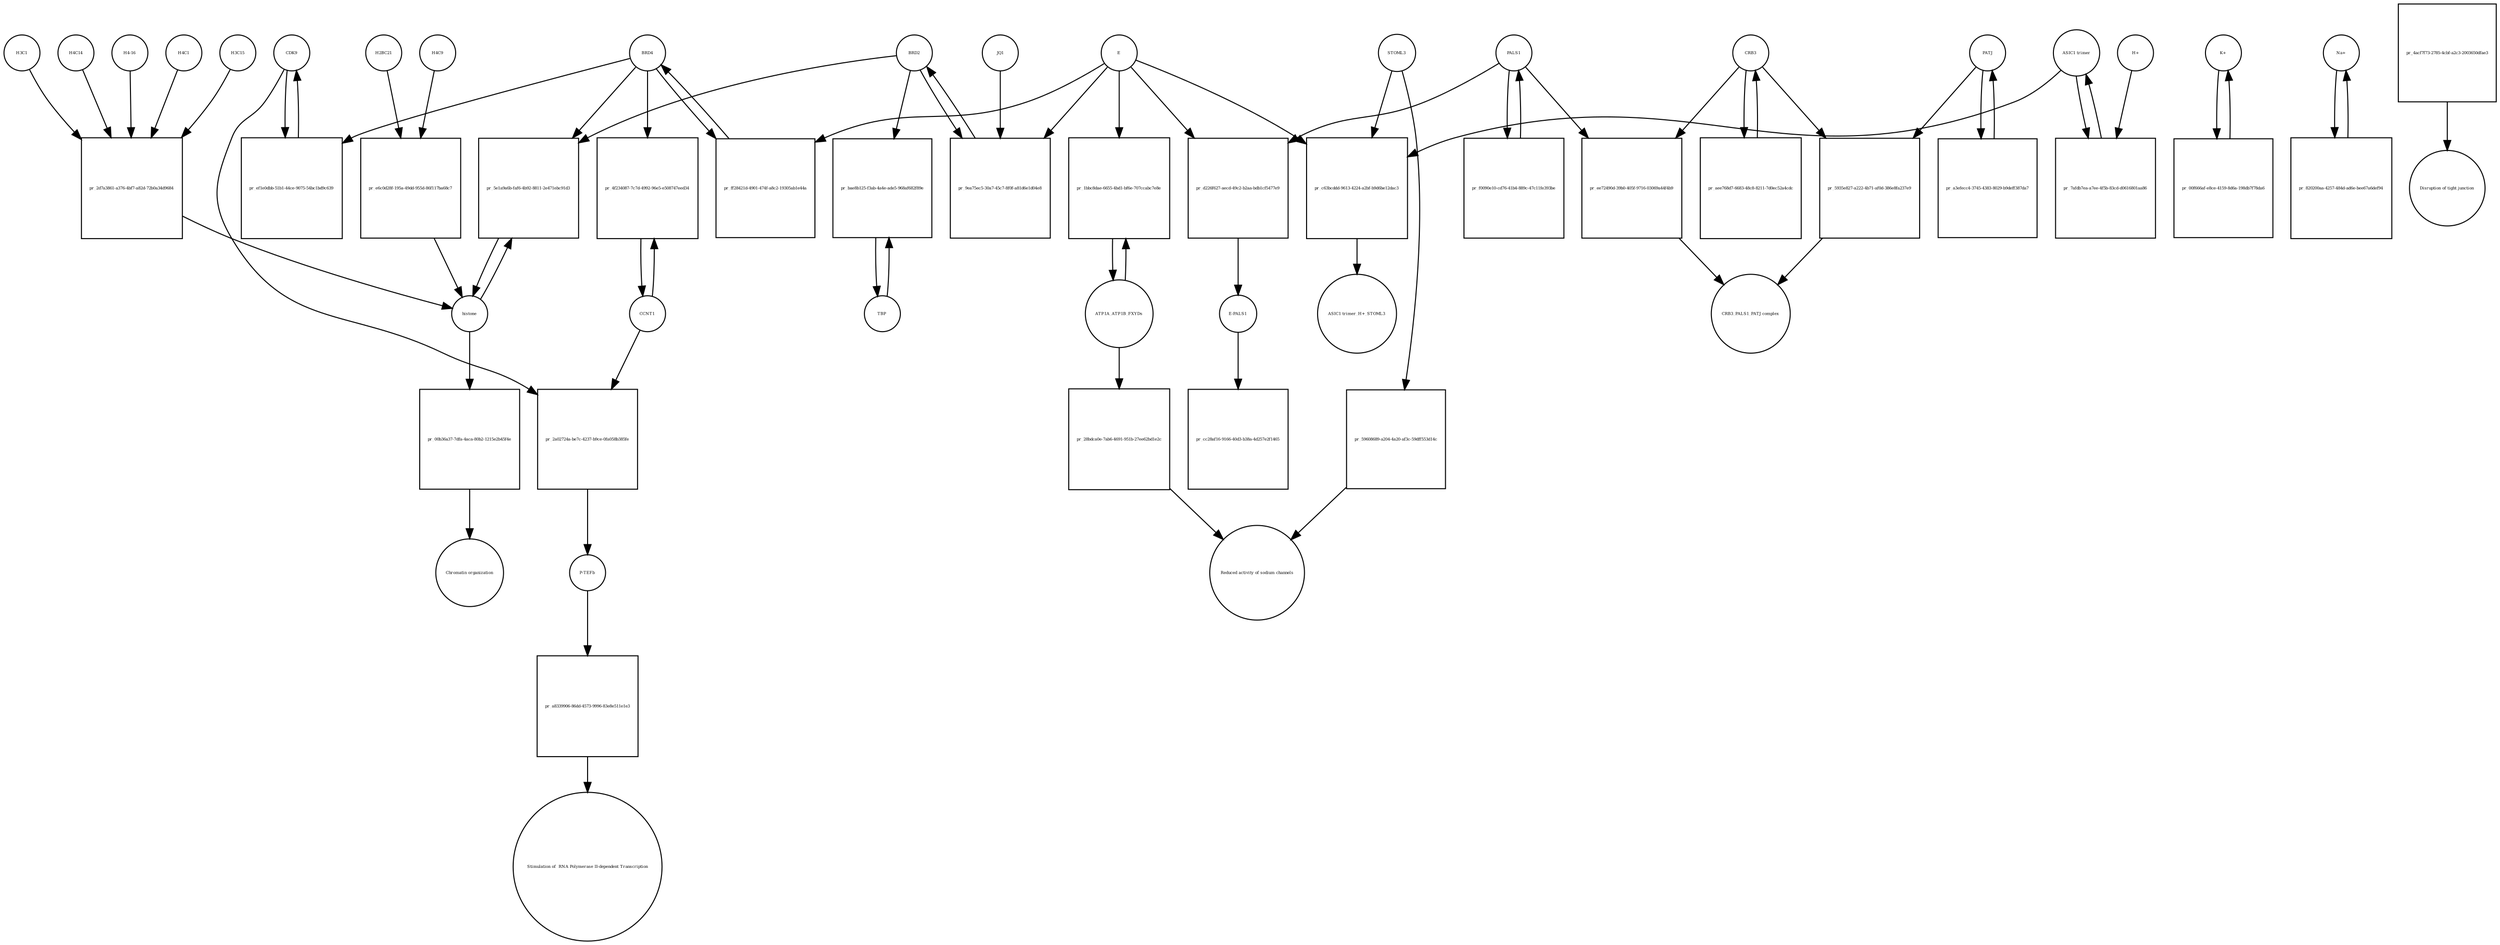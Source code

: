 strict digraph  {
CDK9 [annotation="", bipartite=0, cls=macromolecule, fontsize=4, label=CDK9, shape=circle];
"pr_ef1e0dbb-51b1-44ce-9075-54bc1bd9c639" [annotation="", bipartite=1, cls=process, fontsize=4, label="pr_ef1e0dbb-51b1-44ce-9075-54bc1bd9c639", shape=square];
BRD4 [annotation="", bipartite=0, cls=macromolecule, fontsize=4, label=BRD4, shape=circle];
CCNT1 [annotation="", bipartite=0, cls=macromolecule, fontsize=4, label=CCNT1, shape=circle];
"pr_4f234087-7c7d-4992-96e5-e508747eed34" [annotation="", bipartite=1, cls=process, fontsize=4, label="pr_4f234087-7c7d-4992-96e5-e508747eed34", shape=square];
histone [annotation="", bipartite=0, cls=complex, fontsize=4, label=histone, shape=circle];
"pr_5e1a9a6b-faf6-4b92-8811-2e471ebc91d3" [annotation="", bipartite=1, cls=process, fontsize=4, label="pr_5e1a9a6b-faf6-4b92-8811-2e471ebc91d3", shape=square];
BRD2 [annotation="", bipartite=0, cls=macromolecule, fontsize=4, label=BRD2, shape=circle];
"pr_ff28421d-4901-474f-a8c2-19305ab1e44a" [annotation="", bipartite=1, cls=process, fontsize=4, label="pr_ff28421d-4901-474f-a8c2-19305ab1e44a", shape=square];
E [annotation=urn_miriam_ncbiprotein_BCD58755, bipartite=0, cls=macromolecule, fontsize=4, label=E, shape=circle];
H4C14 [annotation="", bipartite=0, cls=macromolecule, fontsize=4, label=H4C14, shape=circle];
"pr_2d7a3861-a376-4bf7-a82d-72b0a34d9684" [annotation="", bipartite=1, cls=process, fontsize=4, label="pr_2d7a3861-a376-4bf7-a82d-72b0a34d9684", shape=square];
"H4-16" [annotation="", bipartite=0, cls=macromolecule, fontsize=4, label="H4-16", shape=circle];
H4C1 [annotation="", bipartite=0, cls=macromolecule, fontsize=4, label=H4C1, shape=circle];
H3C15 [annotation="", bipartite=0, cls=macromolecule, fontsize=4, label=H3C15, shape=circle];
H3C1 [annotation="", bipartite=0, cls=macromolecule, fontsize=4, label=H3C1, shape=circle];
"pr_9ea75ec5-30a7-45c7-8f0f-a81d6e1d04e8" [annotation="", bipartite=1, cls=process, fontsize=4, label="pr_9ea75ec5-30a7-45c7-8f0f-a81d6e1d04e8", shape=square];
JQ1 [annotation="", bipartite=0, cls=macromolecule, fontsize=4, label=JQ1, shape=circle];
TBP [annotation="", bipartite=0, cls=macromolecule, fontsize=4, label=TBP, shape=circle];
"pr_bae8b125-f3ab-4a4e-ade5-968af682f89e" [annotation="", bipartite=1, cls=process, fontsize=4, label="pr_bae8b125-f3ab-4a4e-ade5-968af682f89e", shape=square];
H4C9 [annotation="", bipartite=0, cls=macromolecule, fontsize=4, label=H4C9, shape=circle];
"pr_e6c0d28f-195a-49dd-955d-86f117ba68c7" [annotation="", bipartite=1, cls=process, fontsize=4, label="pr_e6c0d28f-195a-49dd-955d-86f117ba68c7", shape=square];
H2BC21 [annotation="", bipartite=0, cls=macromolecule, fontsize=4, label=H2BC21, shape=circle];
"pr_d226f627-aecd-49c2-b2aa-bdb1cf5477e9" [annotation="", bipartite=1, cls=process, fontsize=4, label="pr_d226f627-aecd-49c2-b2aa-bdb1cf5477e9", shape=square];
PALS1 [annotation="", bipartite=0, cls=macromolecule, fontsize=4, label=PALS1, shape=circle];
"E-PALS1" [annotation="", bipartite=0, cls=complex, fontsize=4, label="E-PALS1", shape=circle];
"pr_cc28af16-9166-40d3-b38a-4d257e2f1465" [annotation="", bipartite=1, cls=process, fontsize=4, label="pr_cc28af16-9166-40d3-b38a-4d257e2f1465", shape=square];
"pr_f0090e10-cd76-41b4-889c-47c11fe393be" [annotation="", bipartite=1, cls=process, fontsize=4, label="pr_f0090e10-cd76-41b4-889c-47c11fe393be", shape=square];
CRB3 [annotation="", bipartite=0, cls=macromolecule, fontsize=4, label=CRB3, shape=circle];
"pr_aee768d7-6683-48c8-8211-7d0ec52a4cdc" [annotation="", bipartite=1, cls=process, fontsize=4, label="pr_aee768d7-6683-48c8-8211-7d0ec52a4cdc", shape=square];
PATJ [annotation="", bipartite=0, cls=macromolecule, fontsize=4, label=PATJ, shape=circle];
"pr_a3efecc4-3745-4383-8029-b9deff387da7" [annotation="", bipartite=1, cls=process, fontsize=4, label="pr_a3efecc4-3745-4383-8029-b9deff387da7", shape=square];
ATP1A_ATP1B_FXYDs [annotation="", bipartite=0, cls=complex, fontsize=4, label=ATP1A_ATP1B_FXYDs, shape=circle];
"pr_1bbc8dae-6655-4bd1-bf6e-707ccabc7e8e" [annotation="", bipartite=1, cls=process, fontsize=4, label="pr_1bbc8dae-6655-4bd1-bf6e-707ccabc7e8e", shape=square];
"ASIC1 trimer" [annotation="", bipartite=0, cls=macromolecule, fontsize=4, label="ASIC1 trimer", shape=circle];
"pr_7afdb7ea-a7ee-4f5b-83cd-d0616801aa86" [annotation="", bipartite=1, cls=process, fontsize=4, label="pr_7afdb7ea-a7ee-4f5b-83cd-d0616801aa86", shape=square];
"H+" [annotation="", bipartite=0, cls="simple chemical", fontsize=4, label="H+", shape=circle];
"pr_c63bcddd-9613-4224-a2bf-b9d6be12dac3" [annotation="", bipartite=1, cls=process, fontsize=4, label="pr_c63bcddd-9613-4224-a2bf-b9d6be12dac3", shape=square];
STOML3 [annotation="", bipartite=0, cls=macromolecule, fontsize=4, label=STOML3, shape=circle];
"ASIC1 trimer_H+_STOML3" [annotation="", bipartite=0, cls=complex, fontsize=4, label="ASIC1 trimer_H+_STOML3", shape=circle];
"K+" [annotation="", bipartite=0, cls="simple chemical", fontsize=4, label="K+", shape=circle];
"pr_00f666af-e8ce-4159-8d6a-198db7f78da6" [annotation="", bipartite=1, cls=process, fontsize=4, label="pr_00f666af-e8ce-4159-8d6a-198db7f78da6", shape=square];
"Na+" [annotation="", bipartite=0, cls="simple chemical", fontsize=4, label="Na+", shape=circle];
"pr_820200aa-4257-484d-ad6e-bee67a6def94" [annotation="", bipartite=1, cls=process, fontsize=4, label="pr_820200aa-4257-484d-ad6e-bee67a6def94", shape=square];
"pr_ee72490d-39b0-405f-9716-03069a44f4b9" [annotation="", bipartite=1, cls=process, fontsize=4, label="pr_ee72490d-39b0-405f-9716-03069a44f4b9", shape=square];
"CRB3_PALS1_PATJ complex" [annotation="", bipartite=0, cls=complex, fontsize=4, label="CRB3_PALS1_PATJ complex", shape=circle];
"pr_5935e827-a222-4b71-af0d-386e8fa237e9" [annotation="", bipartite=1, cls=process, fontsize=4, label="pr_5935e827-a222-4b71-af0d-386e8fa237e9", shape=square];
"pr_28bdca0e-7ab6-4691-951b-27ee62bd1e2c" [annotation="", bipartite=1, cls=process, fontsize=4, label="pr_28bdca0e-7ab6-4691-951b-27ee62bd1e2c", shape=square];
"Reduced activity of sodium channels" [annotation="", bipartite=0, cls=phenotype, fontsize=4, label="Reduced activity of sodium channels", shape=circle];
"pr_59608689-a204-4a20-af3c-59dff553d14c" [annotation="", bipartite=1, cls=process, fontsize=4, label="pr_59608689-a204-4a20-af3c-59dff553d14c", shape=square];
"pr_4acf7f73-2785-4cbf-a2c3-2003650dfae3" [annotation="", bipartite=1, cls=process, fontsize=4, label="pr_4acf7f73-2785-4cbf-a2c3-2003650dfae3", shape=square];
"Disruption of tight junction" [annotation="", bipartite=0, cls=phenotype, fontsize=4, label="Disruption of tight junction", shape=circle];
"pr_2a02724a-be7c-4237-b9ce-0fa058b385fe" [annotation="", bipartite=1, cls=process, fontsize=4, label="pr_2a02724a-be7c-4237-b9ce-0fa058b385fe", shape=square];
"P-TEFb" [annotation="", bipartite=0, cls=complex, fontsize=4, label="P-TEFb", shape=circle];
"pr_a8339906-86dd-4573-9996-83e8e511e1e3" [annotation="", bipartite=1, cls=process, fontsize=4, label="pr_a8339906-86dd-4573-9996-83e8e511e1e3", shape=square];
" Stimulation of  RNA Polymerase II-dependent Transcription " [annotation="", bipartite=0, cls=phenotype, fontsize=4, label=" Stimulation of  RNA Polymerase II-dependent Transcription ", shape=circle];
"pr_00b36a37-7dfa-4aca-80b2-1215e2b45f4e" [annotation="", bipartite=1, cls=process, fontsize=4, label="pr_00b36a37-7dfa-4aca-80b2-1215e2b45f4e", shape=square];
"Chromatin organization" [annotation="", bipartite=0, cls=phenotype, fontsize=4, label="Chromatin organization", shape=circle];
CDK9 -> "pr_ef1e0dbb-51b1-44ce-9075-54bc1bd9c639"  [annotation="", interaction_type=consumption];
CDK9 -> "pr_2a02724a-be7c-4237-b9ce-0fa058b385fe"  [annotation="", interaction_type=consumption];
"pr_ef1e0dbb-51b1-44ce-9075-54bc1bd9c639" -> CDK9  [annotation="", interaction_type=production];
BRD4 -> "pr_ef1e0dbb-51b1-44ce-9075-54bc1bd9c639"  [annotation="urn_miriam_doi_10.18632%2Foncotarget.18583|urn_miriam_doi_10.1016%2Fj.molcel.2005.06.027", interaction_type=catalysis];
BRD4 -> "pr_4f234087-7c7d-4992-96e5-e508747eed34"  [annotation="urn_miriam_doi_10.1016%2Fj.molcel.2005.06.027", interaction_type=catalysis];
BRD4 -> "pr_5e1a9a6b-faf6-4b92-8811-2e471ebc91d3"  [annotation="urn_miriam_doi_10.1038%2Fnsmb.3228.|urn_miriam_doi_10.1016%2Fj.molcel.2008.01.018", interaction_type=catalysis];
BRD4 -> "pr_ff28421d-4901-474f-a8c2-19305ab1e44a"  [annotation="", interaction_type=consumption];
CCNT1 -> "pr_4f234087-7c7d-4992-96e5-e508747eed34"  [annotation="", interaction_type=consumption];
CCNT1 -> "pr_2a02724a-be7c-4237-b9ce-0fa058b385fe"  [annotation="", interaction_type=consumption];
"pr_4f234087-7c7d-4992-96e5-e508747eed34" -> CCNT1  [annotation="", interaction_type=production];
histone -> "pr_5e1a9a6b-faf6-4b92-8811-2e471ebc91d3"  [annotation="", interaction_type=consumption];
histone -> "pr_00b36a37-7dfa-4aca-80b2-1215e2b45f4e"  [annotation="", interaction_type=consumption];
"pr_5e1a9a6b-faf6-4b92-8811-2e471ebc91d3" -> histone  [annotation="", interaction_type=production];
BRD2 -> "pr_5e1a9a6b-faf6-4b92-8811-2e471ebc91d3"  [annotation="urn_miriam_doi_10.1038%2Fnsmb.3228.|urn_miriam_doi_10.1016%2Fj.molcel.2008.01.018", interaction_type=catalysis];
BRD2 -> "pr_9ea75ec5-30a7-45c7-8f0f-a81d6e1d04e8"  [annotation="", interaction_type=consumption];
BRD2 -> "pr_bae8b125-f3ab-4a4e-ade5-968af682f89e"  [annotation="urn_miriam_doi_10.1007%2Fs11010-006-9223-6", interaction_type=catalysis];
"pr_ff28421d-4901-474f-a8c2-19305ab1e44a" -> BRD4  [annotation="", interaction_type=production];
E -> "pr_ff28421d-4901-474f-a8c2-19305ab1e44a"  [annotation="urn_miriam_doi_10.1038%2Fs41586-020-2286-9", interaction_type=inhibition];
E -> "pr_9ea75ec5-30a7-45c7-8f0f-a81d6e1d04e8"  [annotation="urn_miriam_doi_10.1038%2Fs41586-020-2286-9|urn_miriam_doi_10.1080%2F15592294.2018.1469891", interaction_type=inhibition];
E -> "pr_d226f627-aecd-49c2-b2aa-bdb1cf5477e9"  [annotation="", interaction_type=consumption];
E -> "pr_1bbc8dae-6655-4bd1-bf6e-707ccabc7e8e"  [annotation="urn_miriam_doi_10.1016%2Fj.virol.2011.03.029", interaction_type=inhibition];
E -> "pr_c63bcddd-9613-4224-a2bf-b9d6be12dac3"  [annotation="urn_miriam_doi_10.1016%2Fj.virol.2011.03.029", interaction_type=inhibition];
H4C14 -> "pr_2d7a3861-a376-4bf7-a82d-72b0a34d9684"  [annotation="", interaction_type=consumption];
"pr_2d7a3861-a376-4bf7-a82d-72b0a34d9684" -> histone  [annotation="", interaction_type=production];
"H4-16" -> "pr_2d7a3861-a376-4bf7-a82d-72b0a34d9684"  [annotation="", interaction_type=consumption];
H4C1 -> "pr_2d7a3861-a376-4bf7-a82d-72b0a34d9684"  [annotation="", interaction_type=consumption];
H3C15 -> "pr_2d7a3861-a376-4bf7-a82d-72b0a34d9684"  [annotation="", interaction_type=consumption];
H3C1 -> "pr_2d7a3861-a376-4bf7-a82d-72b0a34d9684"  [annotation="", interaction_type=consumption];
"pr_9ea75ec5-30a7-45c7-8f0f-a81d6e1d04e8" -> BRD2  [annotation="", interaction_type=production];
JQ1 -> "pr_9ea75ec5-30a7-45c7-8f0f-a81d6e1d04e8"  [annotation="urn_miriam_doi_10.1038%2Fs41586-020-2286-9|urn_miriam_doi_10.1080%2F15592294.2018.1469891", interaction_type=inhibition];
TBP -> "pr_bae8b125-f3ab-4a4e-ade5-968af682f89e"  [annotation="", interaction_type=consumption];
"pr_bae8b125-f3ab-4a4e-ade5-968af682f89e" -> TBP  [annotation="", interaction_type=production];
H4C9 -> "pr_e6c0d28f-195a-49dd-955d-86f117ba68c7"  [annotation="", interaction_type=consumption];
"pr_e6c0d28f-195a-49dd-955d-86f117ba68c7" -> histone  [annotation="", interaction_type=production];
H2BC21 -> "pr_e6c0d28f-195a-49dd-955d-86f117ba68c7"  [annotation="", interaction_type=consumption];
"pr_d226f627-aecd-49c2-b2aa-bdb1cf5477e9" -> "E-PALS1"  [annotation="", interaction_type=production];
PALS1 -> "pr_d226f627-aecd-49c2-b2aa-bdb1cf5477e9"  [annotation="", interaction_type=consumption];
PALS1 -> "pr_f0090e10-cd76-41b4-889c-47c11fe393be"  [annotation="", interaction_type=consumption];
PALS1 -> "pr_ee72490d-39b0-405f-9716-03069a44f4b9"  [annotation="", interaction_type=consumption];
"E-PALS1" -> "pr_cc28af16-9166-40d3-b38a-4d257e2f1465"  [annotation="", interaction_type=consumption];
"pr_f0090e10-cd76-41b4-889c-47c11fe393be" -> PALS1  [annotation="", interaction_type=production];
CRB3 -> "pr_aee768d7-6683-48c8-8211-7d0ec52a4cdc"  [annotation="", interaction_type=consumption];
CRB3 -> "pr_ee72490d-39b0-405f-9716-03069a44f4b9"  [annotation="", interaction_type=consumption];
CRB3 -> "pr_5935e827-a222-4b71-af0d-386e8fa237e9"  [annotation="", interaction_type=consumption];
"pr_aee768d7-6683-48c8-8211-7d0ec52a4cdc" -> CRB3  [annotation="", interaction_type=production];
PATJ -> "pr_a3efecc4-3745-4383-8029-b9deff387da7"  [annotation="", interaction_type=consumption];
PATJ -> "pr_5935e827-a222-4b71-af0d-386e8fa237e9"  [annotation="", interaction_type=consumption];
"pr_a3efecc4-3745-4383-8029-b9deff387da7" -> PATJ  [annotation="", interaction_type=production];
ATP1A_ATP1B_FXYDs -> "pr_1bbc8dae-6655-4bd1-bf6e-707ccabc7e8e"  [annotation="", interaction_type=consumption];
ATP1A_ATP1B_FXYDs -> "pr_28bdca0e-7ab6-4691-951b-27ee62bd1e2c"  [annotation="", interaction_type=consumption];
"pr_1bbc8dae-6655-4bd1-bf6e-707ccabc7e8e" -> ATP1A_ATP1B_FXYDs  [annotation="", interaction_type=production];
"ASIC1 trimer" -> "pr_7afdb7ea-a7ee-4f5b-83cd-d0616801aa86"  [annotation="", interaction_type=consumption];
"ASIC1 trimer" -> "pr_c63bcddd-9613-4224-a2bf-b9d6be12dac3"  [annotation="", interaction_type=consumption];
"pr_7afdb7ea-a7ee-4f5b-83cd-d0616801aa86" -> "ASIC1 trimer"  [annotation="", interaction_type=production];
"H+" -> "pr_7afdb7ea-a7ee-4f5b-83cd-d0616801aa86"  [annotation="", interaction_type=consumption];
"pr_c63bcddd-9613-4224-a2bf-b9d6be12dac3" -> "ASIC1 trimer_H+_STOML3"  [annotation="", interaction_type=production];
STOML3 -> "pr_c63bcddd-9613-4224-a2bf-b9d6be12dac3"  [annotation="", interaction_type=consumption];
STOML3 -> "pr_59608689-a204-4a20-af3c-59dff553d14c"  [annotation="", interaction_type=consumption];
"K+" -> "pr_00f666af-e8ce-4159-8d6a-198db7f78da6"  [annotation="", interaction_type=consumption];
"pr_00f666af-e8ce-4159-8d6a-198db7f78da6" -> "K+"  [annotation="", interaction_type=production];
"Na+" -> "pr_820200aa-4257-484d-ad6e-bee67a6def94"  [annotation="", interaction_type=consumption];
"pr_820200aa-4257-484d-ad6e-bee67a6def94" -> "Na+"  [annotation="", interaction_type=production];
"pr_ee72490d-39b0-405f-9716-03069a44f4b9" -> "CRB3_PALS1_PATJ complex"  [annotation="", interaction_type=production];
"pr_5935e827-a222-4b71-af0d-386e8fa237e9" -> "CRB3_PALS1_PATJ complex"  [annotation="", interaction_type=production];
"pr_28bdca0e-7ab6-4691-951b-27ee62bd1e2c" -> "Reduced activity of sodium channels"  [annotation="", interaction_type=production];
"pr_59608689-a204-4a20-af3c-59dff553d14c" -> "Reduced activity of sodium channels"  [annotation="", interaction_type=production];
"pr_4acf7f73-2785-4cbf-a2c3-2003650dfae3" -> "Disruption of tight junction"  [annotation="", interaction_type=production];
"pr_2a02724a-be7c-4237-b9ce-0fa058b385fe" -> "P-TEFb"  [annotation="", interaction_type=production];
"P-TEFb" -> "pr_a8339906-86dd-4573-9996-83e8e511e1e3"  [annotation="", interaction_type=consumption];
"pr_a8339906-86dd-4573-9996-83e8e511e1e3" -> " Stimulation of  RNA Polymerase II-dependent Transcription "  [annotation="", interaction_type=production];
"pr_00b36a37-7dfa-4aca-80b2-1215e2b45f4e" -> "Chromatin organization"  [annotation="", interaction_type=production];
}
